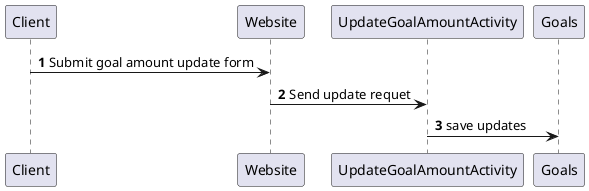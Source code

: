 @startuml
'https://plantuml.com/sequence-diagram

autonumber

Client -> Website: Submit goal amount update form
Website -> UpdateGoalAmountActivity: Send update requet
UpdateGoalAmountActivity -> Goals: save updates
@enduml